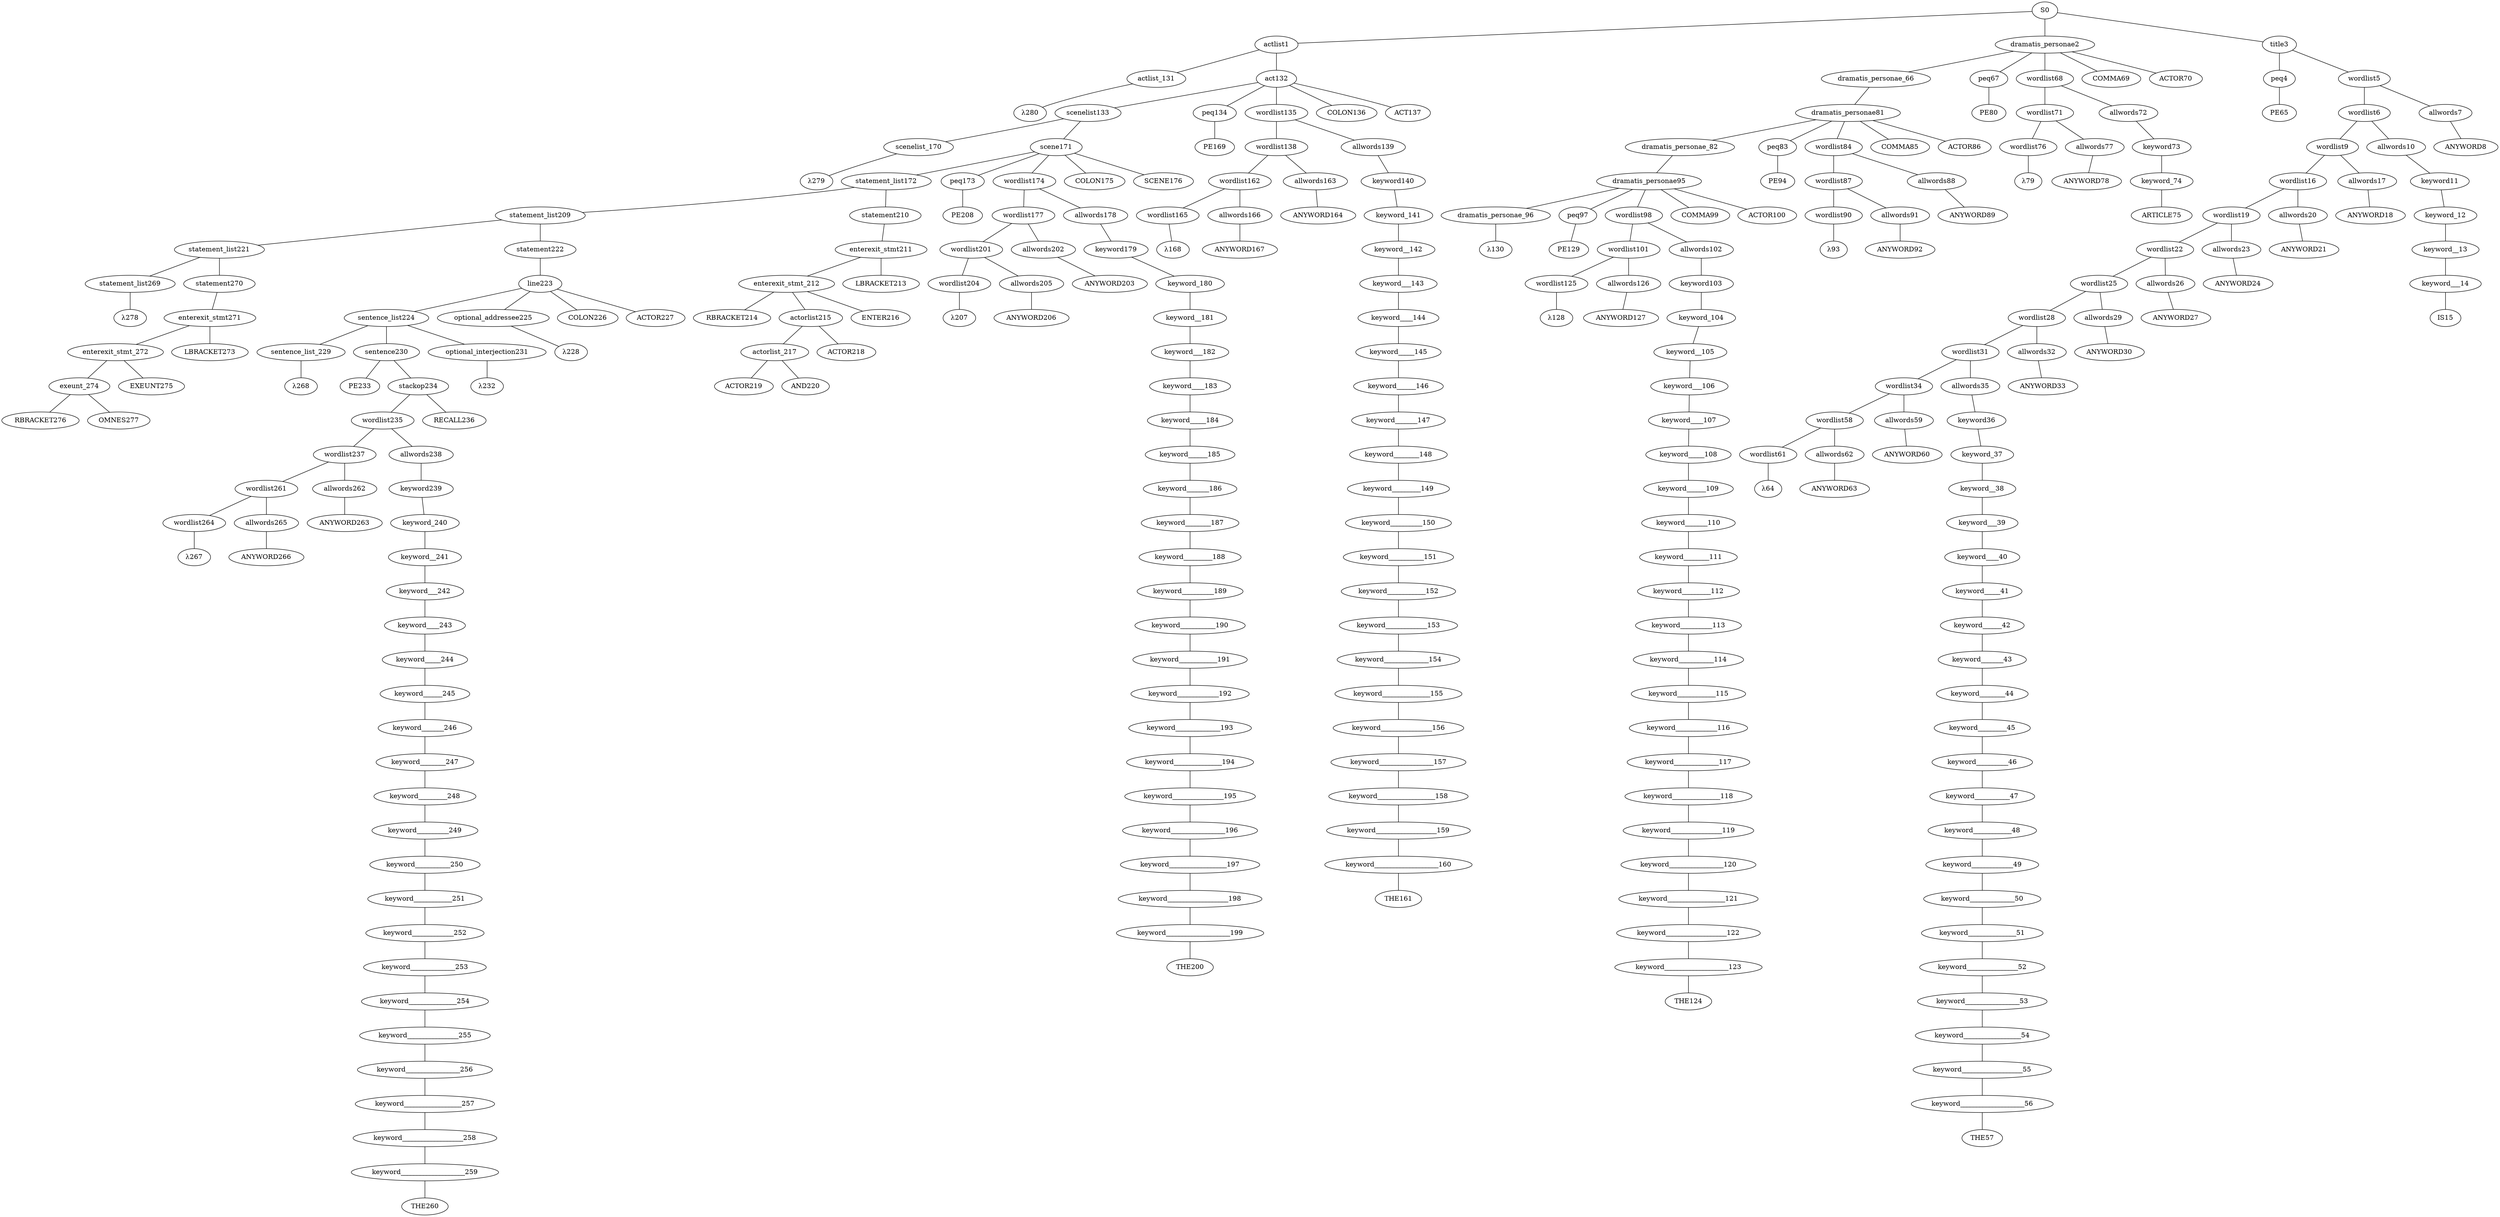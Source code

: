 strict graph {
	S0 -- actlist1
	S0 -- dramatis_personae2
	S0 -- title3

	title3 -- peq4
	title3 -- wordlist5

	wordlist5 -- wordlist6
	wordlist5 -- allwords7

	allwords7 -- ANYWORD8


	wordlist6 -- wordlist9
	wordlist6 -- allwords10

	allwords10 -- keyword11

	keyword11 -- keyword_12

	keyword_12 -- keyword__13

	keyword__13 -- keyword___14

	keyword___14 -- IS15


	wordlist9 -- wordlist16
	wordlist9 -- allwords17

	allwords17 -- ANYWORD18


	wordlist16 -- wordlist19
	wordlist16 -- allwords20

	allwords20 -- ANYWORD21


	wordlist19 -- wordlist22
	wordlist19 -- allwords23

	allwords23 -- ANYWORD24


	wordlist22 -- wordlist25
	wordlist22 -- allwords26

	allwords26 -- ANYWORD27


	wordlist25 -- wordlist28
	wordlist25 -- allwords29

	allwords29 -- ANYWORD30


	wordlist28 -- wordlist31
	wordlist28 -- allwords32

	allwords32 -- ANYWORD33


	wordlist31 -- wordlist34
	wordlist31 -- allwords35

	allwords35 -- keyword36

	keyword36 -- keyword_37

	keyword_37 -- keyword__38

	keyword__38 -- keyword___39

	keyword___39 -- keyword____40

	keyword____40 -- keyword_____41

	keyword_____41 -- keyword______42

	keyword______42 -- keyword_______43

	keyword_______43 -- keyword________44

	keyword________44 -- keyword_________45

	keyword_________45 -- keyword__________46

	keyword__________46 -- keyword___________47

	keyword___________47 -- keyword____________48

	keyword____________48 -- keyword_____________49

	keyword_____________49 -- keyword______________50

	keyword______________50 -- keyword_______________51

	keyword_______________51 -- keyword________________52

	keyword________________52 -- keyword_________________53

	keyword_________________53 -- keyword__________________54

	keyword__________________54 -- keyword___________________55

	keyword___________________55 -- keyword____________________56

	keyword____________________56 -- THE57


	wordlist34 -- wordlist58
	wordlist34 -- allwords59

	allwords59 -- ANYWORD60


	wordlist58 -- wordlist61
	wordlist58 -- allwords62

	allwords62 -- ANYWORD63


	wordlist61 -- λ64

	peq4 -- PE65


	dramatis_personae2 -- dramatis_personae_66
	dramatis_personae2 -- peq67
	dramatis_personae2 -- wordlist68
	dramatis_personae2 -- COMMA69
	dramatis_personae2 -- ACTOR70



	wordlist68 -- wordlist71
	wordlist68 -- allwords72

	allwords72 -- keyword73

	keyword73 -- keyword_74

	keyword_74 -- ARTICLE75


	wordlist71 -- wordlist76
	wordlist71 -- allwords77

	allwords77 -- ANYWORD78


	wordlist76 -- λ79

	peq67 -- PE80


	dramatis_personae_66 -- dramatis_personae81

	dramatis_personae81 -- dramatis_personae_82
	dramatis_personae81 -- peq83
	dramatis_personae81 -- wordlist84
	dramatis_personae81 -- COMMA85
	dramatis_personae81 -- ACTOR86



	wordlist84 -- wordlist87
	wordlist84 -- allwords88

	allwords88 -- ANYWORD89


	wordlist87 -- wordlist90
	wordlist87 -- allwords91

	allwords91 -- ANYWORD92


	wordlist90 -- λ93

	peq83 -- PE94


	dramatis_personae_82 -- dramatis_personae95

	dramatis_personae95 -- dramatis_personae_96
	dramatis_personae95 -- peq97
	dramatis_personae95 -- wordlist98
	dramatis_personae95 -- COMMA99
	dramatis_personae95 -- ACTOR100



	wordlist98 -- wordlist101
	wordlist98 -- allwords102

	allwords102 -- keyword103

	keyword103 -- keyword_104

	keyword_104 -- keyword__105

	keyword__105 -- keyword___106

	keyword___106 -- keyword____107

	keyword____107 -- keyword_____108

	keyword_____108 -- keyword______109

	keyword______109 -- keyword_______110

	keyword_______110 -- keyword________111

	keyword________111 -- keyword_________112

	keyword_________112 -- keyword__________113

	keyword__________113 -- keyword___________114

	keyword___________114 -- keyword____________115

	keyword____________115 -- keyword_____________116

	keyword_____________116 -- keyword______________117

	keyword______________117 -- keyword_______________118

	keyword_______________118 -- keyword________________119

	keyword________________119 -- keyword_________________120

	keyword_________________120 -- keyword__________________121

	keyword__________________121 -- keyword___________________122

	keyword___________________122 -- keyword____________________123

	keyword____________________123 -- THE124


	wordlist101 -- wordlist125
	wordlist101 -- allwords126

	allwords126 -- ANYWORD127


	wordlist125 -- λ128

	peq97 -- PE129


	dramatis_personae_96 -- λ130

	actlist1 -- actlist_131
	actlist1 -- act132

	act132 -- scenelist133
	act132 -- peq134
	act132 -- wordlist135
	act132 -- COLON136
	act132 -- ACT137



	wordlist135 -- wordlist138
	wordlist135 -- allwords139

	allwords139 -- keyword140

	keyword140 -- keyword_141

	keyword_141 -- keyword__142

	keyword__142 -- keyword___143

	keyword___143 -- keyword____144

	keyword____144 -- keyword_____145

	keyword_____145 -- keyword______146

	keyword______146 -- keyword_______147

	keyword_______147 -- keyword________148

	keyword________148 -- keyword_________149

	keyword_________149 -- keyword__________150

	keyword__________150 -- keyword___________151

	keyword___________151 -- keyword____________152

	keyword____________152 -- keyword_____________153

	keyword_____________153 -- keyword______________154

	keyword______________154 -- keyword_______________155

	keyword_______________155 -- keyword________________156

	keyword________________156 -- keyword_________________157

	keyword_________________157 -- keyword__________________158

	keyword__________________158 -- keyword___________________159

	keyword___________________159 -- keyword____________________160

	keyword____________________160 -- THE161


	wordlist138 -- wordlist162
	wordlist138 -- allwords163

	allwords163 -- ANYWORD164


	wordlist162 -- wordlist165
	wordlist162 -- allwords166

	allwords166 -- ANYWORD167


	wordlist165 -- λ168

	peq134 -- PE169


	scenelist133 -- scenelist_170
	scenelist133 -- scene171

	scene171 -- statement_list172
	scene171 -- peq173
	scene171 -- wordlist174
	scene171 -- COLON175
	scene171 -- SCENE176



	wordlist174 -- wordlist177
	wordlist174 -- allwords178

	allwords178 -- keyword179

	keyword179 -- keyword_180

	keyword_180 -- keyword__181

	keyword__181 -- keyword___182

	keyword___182 -- keyword____183

	keyword____183 -- keyword_____184

	keyword_____184 -- keyword______185

	keyword______185 -- keyword_______186

	keyword_______186 -- keyword________187

	keyword________187 -- keyword_________188

	keyword_________188 -- keyword__________189

	keyword__________189 -- keyword___________190

	keyword___________190 -- keyword____________191

	keyword____________191 -- keyword_____________192

	keyword_____________192 -- keyword______________193

	keyword______________193 -- keyword_______________194

	keyword_______________194 -- keyword________________195

	keyword________________195 -- keyword_________________196

	keyword_________________196 -- keyword__________________197

	keyword__________________197 -- keyword___________________198

	keyword___________________198 -- keyword____________________199

	keyword____________________199 -- THE200


	wordlist177 -- wordlist201
	wordlist177 -- allwords202

	allwords202 -- ANYWORD203


	wordlist201 -- wordlist204
	wordlist201 -- allwords205

	allwords205 -- ANYWORD206


	wordlist204 -- λ207

	peq173 -- PE208


	statement_list172 -- statement_list209
	statement_list172 -- statement210

	statement210 -- enterexit_stmt211

	enterexit_stmt211 -- enterexit_stmt_212
	enterexit_stmt211 -- LBRACKET213


	enterexit_stmt_212 -- RBRACKET214
	enterexit_stmt_212 -- actorlist215
	enterexit_stmt_212 -- ENTER216


	actorlist215 -- actorlist_217
	actorlist215 -- ACTOR218


	actorlist_217 -- ACTOR219
	actorlist_217 -- AND220




	statement_list209 -- statement_list221
	statement_list209 -- statement222

	statement222 -- line223

	line223 -- sentence_list224
	line223 -- optional_addressee225
	line223 -- COLON226
	line223 -- ACTOR227



	optional_addressee225 -- λ228

	sentence_list224 -- sentence_list_229
	sentence_list224 -- sentence230
	sentence_list224 -- optional_interjection231

	optional_interjection231 -- λ232

	sentence230 -- PE233
	sentence230 -- stackop234

	stackop234 -- wordlist235
	stackop234 -- RECALL236


	wordlist235 -- wordlist237
	wordlist235 -- allwords238

	allwords238 -- keyword239

	keyword239 -- keyword_240

	keyword_240 -- keyword__241

	keyword__241 -- keyword___242

	keyword___242 -- keyword____243

	keyword____243 -- keyword_____244

	keyword_____244 -- keyword______245

	keyword______245 -- keyword_______246

	keyword_______246 -- keyword________247

	keyword________247 -- keyword_________248

	keyword_________248 -- keyword__________249

	keyword__________249 -- keyword___________250

	keyword___________250 -- keyword____________251

	keyword____________251 -- keyword_____________252

	keyword_____________252 -- keyword______________253

	keyword______________253 -- keyword_______________254

	keyword_______________254 -- keyword________________255

	keyword________________255 -- keyword_________________256

	keyword_________________256 -- keyword__________________257

	keyword__________________257 -- keyword___________________258

	keyword___________________258 -- keyword____________________259

	keyword____________________259 -- THE260


	wordlist237 -- wordlist261
	wordlist237 -- allwords262

	allwords262 -- ANYWORD263


	wordlist261 -- wordlist264
	wordlist261 -- allwords265

	allwords265 -- ANYWORD266


	wordlist264 -- λ267


	sentence_list_229 -- λ268

	statement_list221 -- statement_list269
	statement_list221 -- statement270

	statement270 -- enterexit_stmt271

	enterexit_stmt271 -- enterexit_stmt_272
	enterexit_stmt271 -- LBRACKET273


	enterexit_stmt_272 -- exeunt_274
	enterexit_stmt_272 -- EXEUNT275


	exeunt_274 -- RBRACKET276
	exeunt_274 -- OMNES277



	statement_list269 -- λ278

	scenelist_170 -- λ279

	actlist_131 -- λ280


}